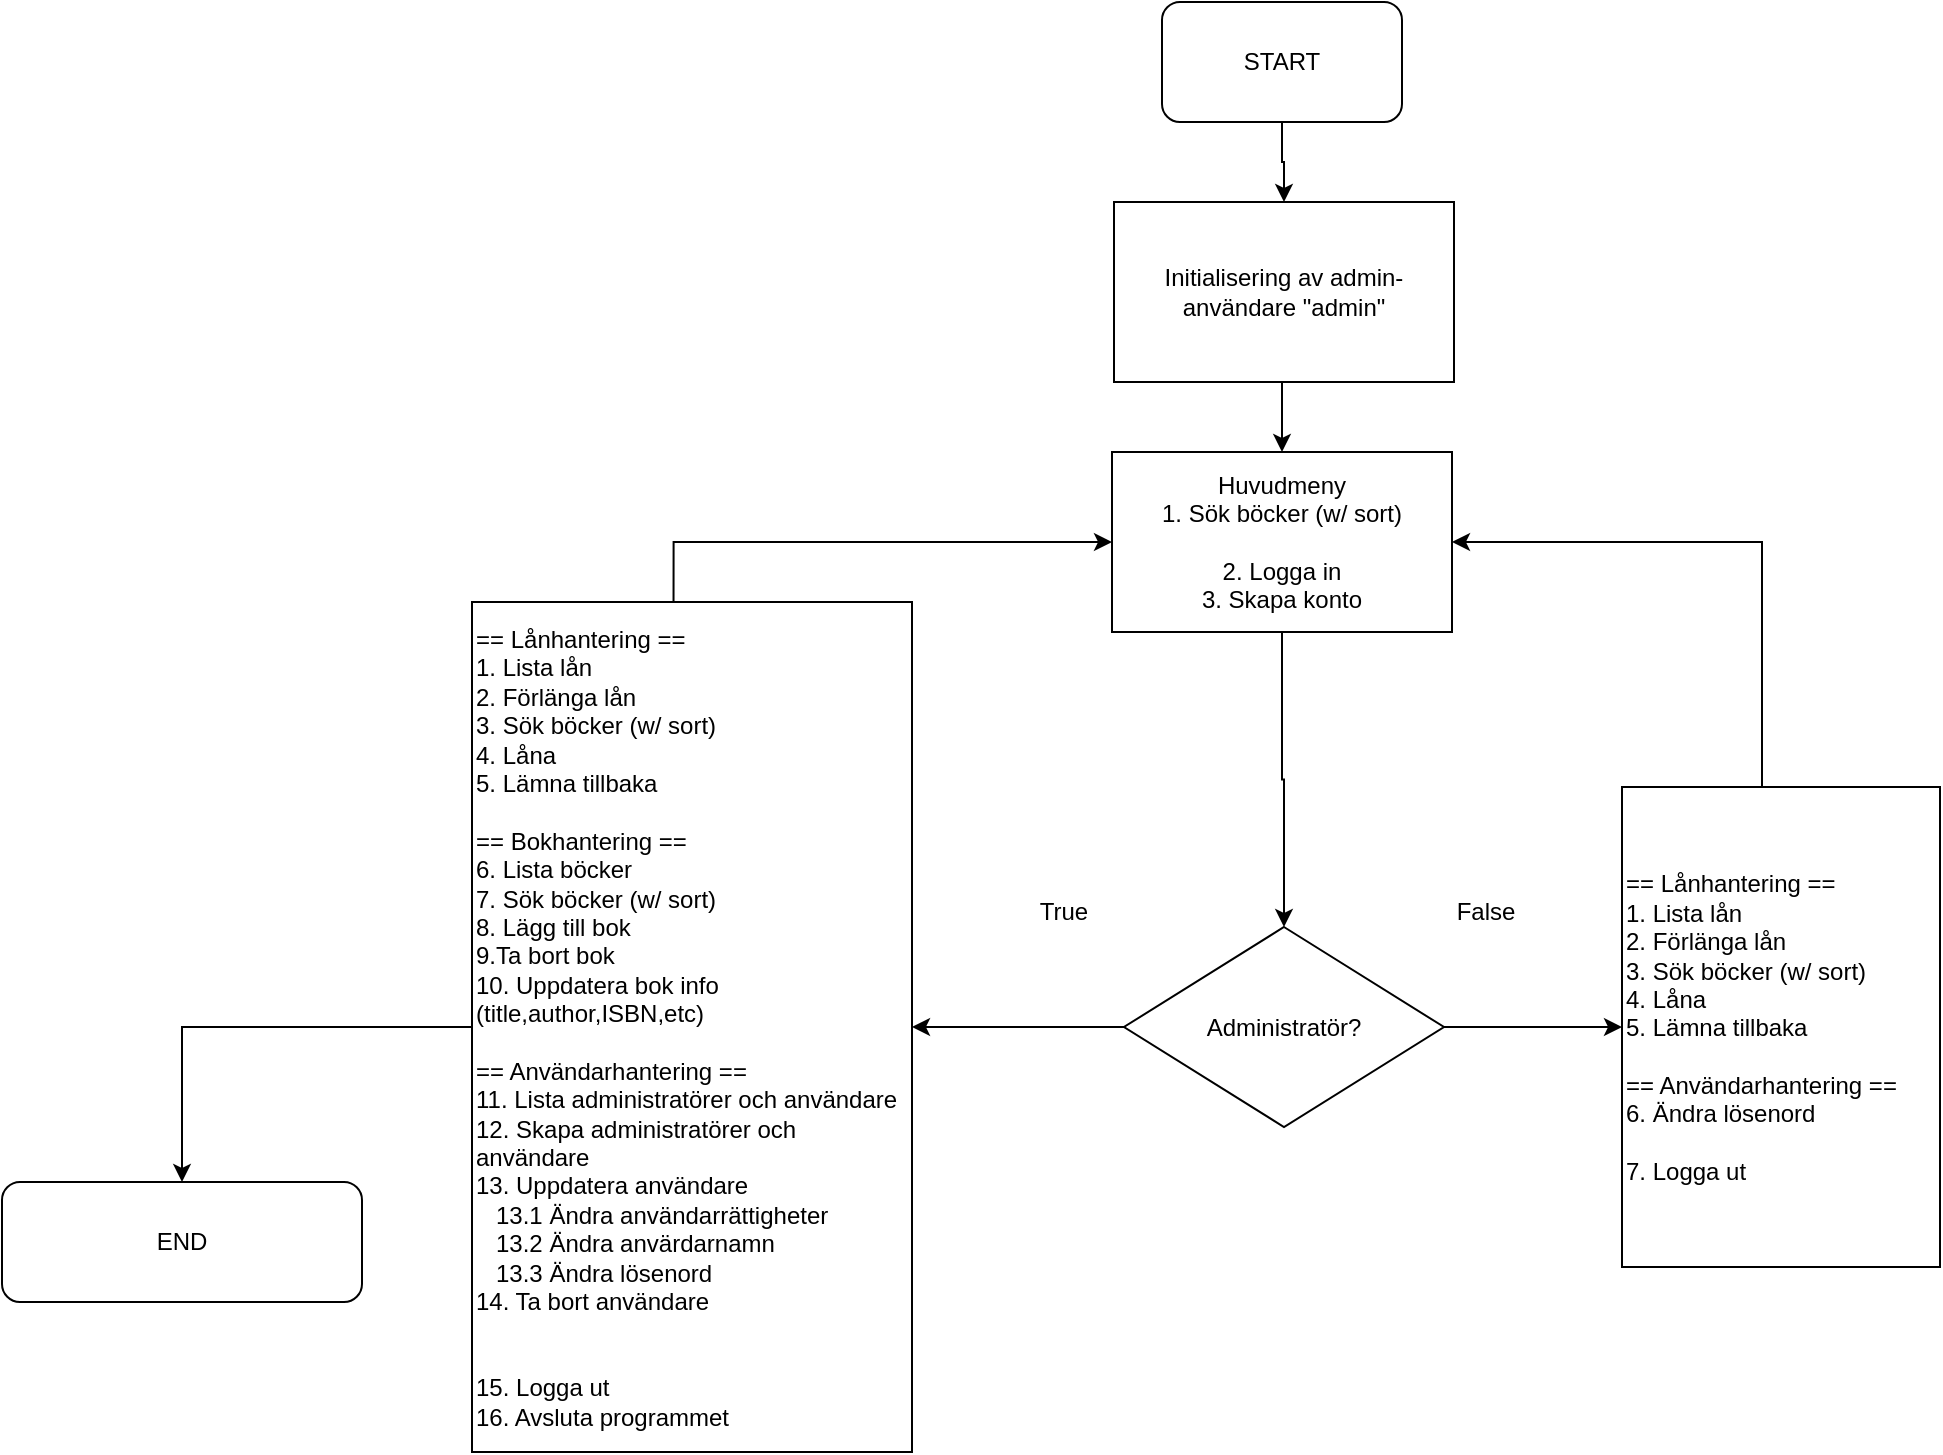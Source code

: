 <mxfile version="25.0.3">
  <diagram name="Page-1" id="esaoYNJ4XWV9G6-p3Pom">
    <mxGraphModel dx="1961" dy="1829" grid="1" gridSize="10" guides="1" tooltips="1" connect="1" arrows="1" fold="1" page="1" pageScale="1" pageWidth="827" pageHeight="1169" math="0" shadow="0">
      <root>
        <mxCell id="0" />
        <mxCell id="1" parent="0" />
        <mxCell id="0mwjVfkE0feZcu9_tGYi-4" style="edgeStyle=orthogonalEdgeStyle;rounded=0;orthogonalLoop=1;jettySize=auto;html=1;exitX=0.5;exitY=1;exitDx=0;exitDy=0;entryX=0.5;entryY=0;entryDx=0;entryDy=0;" parent="1" source="0mwjVfkE0feZcu9_tGYi-27" target="0mwjVfkE0feZcu9_tGYi-2" edge="1">
          <mxGeometry relative="1" as="geometry">
            <mxPoint x="445.0" y="-70" as="sourcePoint" />
          </mxGeometry>
        </mxCell>
        <mxCell id="0mwjVfkE0feZcu9_tGYi-12" value="" style="edgeStyle=orthogonalEdgeStyle;rounded=0;orthogonalLoop=1;jettySize=auto;html=1;" parent="1" source="0mwjVfkE0feZcu9_tGYi-2" target="0mwjVfkE0feZcu9_tGYi-8" edge="1">
          <mxGeometry relative="1" as="geometry" />
        </mxCell>
        <mxCell id="0mwjVfkE0feZcu9_tGYi-2" value="Administratör?" style="rhombus;whiteSpace=wrap;html=1;" parent="1" vertex="1">
          <mxGeometry x="321" y="182.5" width="160" height="100" as="geometry" />
        </mxCell>
        <mxCell id="0mwjVfkE0feZcu9_tGYi-35" style="edgeStyle=orthogonalEdgeStyle;rounded=0;orthogonalLoop=1;jettySize=auto;html=1;entryX=0;entryY=0.5;entryDx=0;entryDy=0;exitX=0.458;exitY=0.008;exitDx=0;exitDy=0;exitPerimeter=0;" parent="1" source="0mwjVfkE0feZcu9_tGYi-7" target="0mwjVfkE0feZcu9_tGYi-27" edge="1">
          <mxGeometry relative="1" as="geometry">
            <Array as="points">
              <mxPoint x="96" y="-10" />
            </Array>
          </mxGeometry>
        </mxCell>
        <mxCell id="0mwjVfkE0feZcu9_tGYi-39" style="edgeStyle=orthogonalEdgeStyle;rounded=0;orthogonalLoop=1;jettySize=auto;html=1;entryX=0.5;entryY=0;entryDx=0;entryDy=0;" parent="1" source="0mwjVfkE0feZcu9_tGYi-7" target="0mwjVfkE0feZcu9_tGYi-38" edge="1">
          <mxGeometry relative="1" as="geometry" />
        </mxCell>
        <mxCell id="0mwjVfkE0feZcu9_tGYi-7" value="&lt;div&gt;&lt;div&gt;== Lånhantering ==&lt;/div&gt;1. Lista lån&lt;div&gt;2. Förlänga lån&lt;br&gt;&lt;div&gt;3. Sök böcker (w/ sort)&lt;br&gt;&lt;div&gt;&lt;div&gt;4. Låna&lt;span style=&quot;background-color: initial;&quot;&gt;&amp;nbsp;&lt;/span&gt;&lt;/div&gt;&lt;div&gt;5. Lämna tillbaka&lt;/div&gt;&lt;/div&gt;&lt;/div&gt;&lt;/div&gt;&lt;/div&gt;&lt;div&gt;&lt;span style=&quot;&quot;&gt;&lt;br&gt;&lt;/span&gt;&lt;/div&gt;&lt;div&gt;&lt;span style=&quot;&quot;&gt;== Bokhantering ==&lt;/span&gt;&lt;/div&gt;&lt;span style=&quot;&quot;&gt;6. Lista böcker&lt;/span&gt;&lt;div&gt;7. Sök böcker (w/ sort)&lt;br&gt;&lt;div&gt;8. Lägg till bok&lt;/div&gt;&lt;div&gt;9.Ta bort bok&lt;/div&gt;&lt;div&gt;10. Uppdatera bok info (title,author,ISBN,etc)&lt;/div&gt;&lt;div&gt;&lt;br&gt;&lt;/div&gt;&lt;div&gt;== Användarhantering ==&lt;br&gt;&lt;div style=&quot;&quot;&gt;11. Lista administratörer och användare&lt;/div&gt;&lt;div style=&quot;&quot;&gt;12. Skapa&amp;nbsp;&lt;span style=&quot;background-color: initial;&quot;&gt;administratörer och användare&lt;/span&gt;&lt;/div&gt;&lt;div style=&quot;&quot;&gt;13. Uppdatera användare&lt;/div&gt;&lt;div style=&quot;&quot;&gt;&amp;nbsp; &amp;nbsp;13.1&amp;nbsp;&lt;span style=&quot;background-color: initial;&quot;&gt;Ändra användarrättigheter&lt;/span&gt;&lt;span style=&quot;background-color: initial;&quot;&gt;&amp;nbsp;&lt;/span&gt;&lt;/div&gt;&lt;div style=&quot;&quot;&gt;&amp;nbsp; &amp;nbsp;13.2 Ändra anvärdarnamn&lt;/div&gt;&lt;div style=&quot;&quot;&gt;&amp;nbsp; &amp;nbsp;13.3&amp;nbsp;&lt;span style=&quot;background-color: initial;&quot;&gt;Ändra lösenord&lt;/span&gt;&lt;/div&gt;&lt;div style=&quot;&quot;&gt;&lt;div&gt;&lt;div&gt;14. Ta bort användare&lt;/div&gt;&lt;div&gt;&lt;br&gt;&lt;/div&gt;&lt;div&gt;&lt;br&gt;&lt;/div&gt;&lt;div&gt;15. Logga ut&lt;/div&gt;&lt;/div&gt;&lt;div&gt;16. Avsluta programmet&lt;/div&gt;&lt;/div&gt;&lt;/div&gt;&lt;/div&gt;" style="rounded=0;whiteSpace=wrap;html=1;align=left;" parent="1" vertex="1">
          <mxGeometry x="-5" y="20" width="220" height="425" as="geometry" />
        </mxCell>
        <mxCell id="0mwjVfkE0feZcu9_tGYi-33" style="edgeStyle=orthogonalEdgeStyle;rounded=0;orthogonalLoop=1;jettySize=auto;html=1;entryX=1;entryY=0.5;entryDx=0;entryDy=0;" parent="1" source="0mwjVfkE0feZcu9_tGYi-8" target="0mwjVfkE0feZcu9_tGYi-27" edge="1">
          <mxGeometry relative="1" as="geometry">
            <Array as="points">
              <mxPoint x="640" y="-10" />
            </Array>
          </mxGeometry>
        </mxCell>
        <mxCell id="0mwjVfkE0feZcu9_tGYi-8" value="&lt;div&gt;== Lånhantering ==&lt;/div&gt;1. Lista lån&lt;div&gt;2. Förlänga lån&lt;br&gt;&lt;div&gt;3. Sök böcker (w/ sort)&lt;br&gt;&lt;div&gt;&lt;div&gt;4. Låna&lt;span style=&quot;background-color: initial;&quot;&gt;&amp;nbsp;&lt;/span&gt;&lt;/div&gt;&lt;div&gt;5. Lämna tillbaka&lt;/div&gt;&lt;div&gt;&lt;br&gt;&lt;/div&gt;&lt;div&gt;== Användarhantering ==&lt;/div&gt;&lt;div&gt;6. Ändra lösenord&lt;/div&gt;&lt;div&gt;&lt;br&gt;&lt;/div&gt;&lt;div&gt;7. Logga ut&lt;/div&gt;&lt;/div&gt;&lt;/div&gt;&lt;/div&gt;" style="rounded=0;whiteSpace=wrap;html=1;align=left;" parent="1" vertex="1">
          <mxGeometry x="570" y="112.5" width="159" height="240" as="geometry" />
        </mxCell>
        <mxCell id="0mwjVfkE0feZcu9_tGYi-13" value="True" style="text;html=1;align=center;verticalAlign=middle;whiteSpace=wrap;rounded=0;" parent="1" vertex="1">
          <mxGeometry x="261" y="160" width="60" height="30" as="geometry" />
        </mxCell>
        <mxCell id="0mwjVfkE0feZcu9_tGYi-14" value="False" style="text;html=1;align=center;verticalAlign=middle;whiteSpace=wrap;rounded=0;" parent="1" vertex="1">
          <mxGeometry x="472" y="160" width="60" height="30" as="geometry" />
        </mxCell>
        <mxCell id="0mwjVfkE0feZcu9_tGYi-27" value="&lt;div&gt;Huvudmeny&lt;br&gt;1.&amp;nbsp;&lt;span style=&quot;text-align: left; background-color: initial;&quot;&gt;Sök böcker (w/ sort)&lt;/span&gt;&lt;/div&gt;&lt;div&gt;&lt;span style=&quot;text-align: left; background-color: initial;&quot;&gt;&lt;br&gt;&lt;/span&gt;&lt;/div&gt;2. Logga in&lt;div&gt;3. Skapa konto&lt;/div&gt;" style="rounded=0;whiteSpace=wrap;html=1;" parent="1" vertex="1">
          <mxGeometry x="315" y="-55" width="170" height="90" as="geometry" />
        </mxCell>
        <mxCell id="0mwjVfkE0feZcu9_tGYi-29" style="edgeStyle=orthogonalEdgeStyle;rounded=0;orthogonalLoop=1;jettySize=auto;html=1;entryX=0.5;entryY=0;entryDx=0;entryDy=0;exitX=0.5;exitY=1;exitDx=0;exitDy=0;" parent="1" source="tDBmD1r0wQBR26cMw4fW-1" target="0mwjVfkE0feZcu9_tGYi-27" edge="1">
          <mxGeometry relative="1" as="geometry">
            <mxPoint x="370" y="-110" as="sourcePoint" />
          </mxGeometry>
        </mxCell>
        <mxCell id="tDBmD1r0wQBR26cMw4fW-3" value="" style="edgeStyle=orthogonalEdgeStyle;rounded=0;orthogonalLoop=1;jettySize=auto;html=1;" edge="1" parent="1" source="0mwjVfkE0feZcu9_tGYi-28" target="tDBmD1r0wQBR26cMw4fW-1">
          <mxGeometry relative="1" as="geometry" />
        </mxCell>
        <mxCell id="0mwjVfkE0feZcu9_tGYi-28" value="START" style="rounded=1;whiteSpace=wrap;html=1;" parent="1" vertex="1">
          <mxGeometry x="340" y="-280" width="120" height="60" as="geometry" />
        </mxCell>
        <mxCell id="0mwjVfkE0feZcu9_tGYi-38" value="END" style="rounded=1;whiteSpace=wrap;html=1;" parent="1" vertex="1">
          <mxGeometry x="-240" y="310" width="180" height="60" as="geometry" />
        </mxCell>
        <mxCell id="vsFM9ZWCIK0wbsTtDRCM-3" value="" style="edgeStyle=orthogonalEdgeStyle;rounded=0;orthogonalLoop=1;jettySize=auto;html=1;entryX=1;entryY=0.5;entryDx=0;entryDy=0;" parent="1" source="0mwjVfkE0feZcu9_tGYi-2" target="0mwjVfkE0feZcu9_tGYi-7" edge="1">
          <mxGeometry relative="1" as="geometry">
            <mxPoint x="320" y="200" as="sourcePoint" />
            <mxPoint x="200" y="232.5" as="targetPoint" />
          </mxGeometry>
        </mxCell>
        <mxCell id="tDBmD1r0wQBR26cMw4fW-1" value="Initialisering av admin-användare &quot;admin&quot;" style="rounded=0;whiteSpace=wrap;html=1;" vertex="1" parent="1">
          <mxGeometry x="316" y="-180" width="170" height="90" as="geometry" />
        </mxCell>
      </root>
    </mxGraphModel>
  </diagram>
</mxfile>
